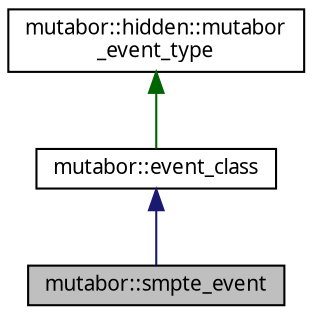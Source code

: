digraph "mutabor::smpte_event"
{
  edge [fontname="Sans",fontsize="10",labelfontname="Sans",labelfontsize="10"];
  node [fontname="Sans",fontsize="10",shape=record];
  Node0 [label="mutabor::smpte_event",height=0.2,width=0.4,color="black", fillcolor="grey75", style="filled", fontcolor="black"];
  Node1 -> Node0 [dir="back",color="midnightblue",fontsize="10",style="solid",fontname="Sans"];
  Node1 [label="mutabor::event_class",height=0.2,width=0.4,color="black", fillcolor="white", style="filled",URL="$d7/d83/classmutabor_1_1event__class.html"];
  Node2 -> Node1 [dir="back",color="darkgreen",fontsize="10",style="solid",fontname="Sans"];
  Node2 [label="mutabor::hidden::mutabor\l_event_type",height=0.2,width=0.4,color="black", fillcolor="white", style="filled",URL="$d1/da6/structmutabor_1_1hidden_1_1mutabor__event__type.html"];
}
